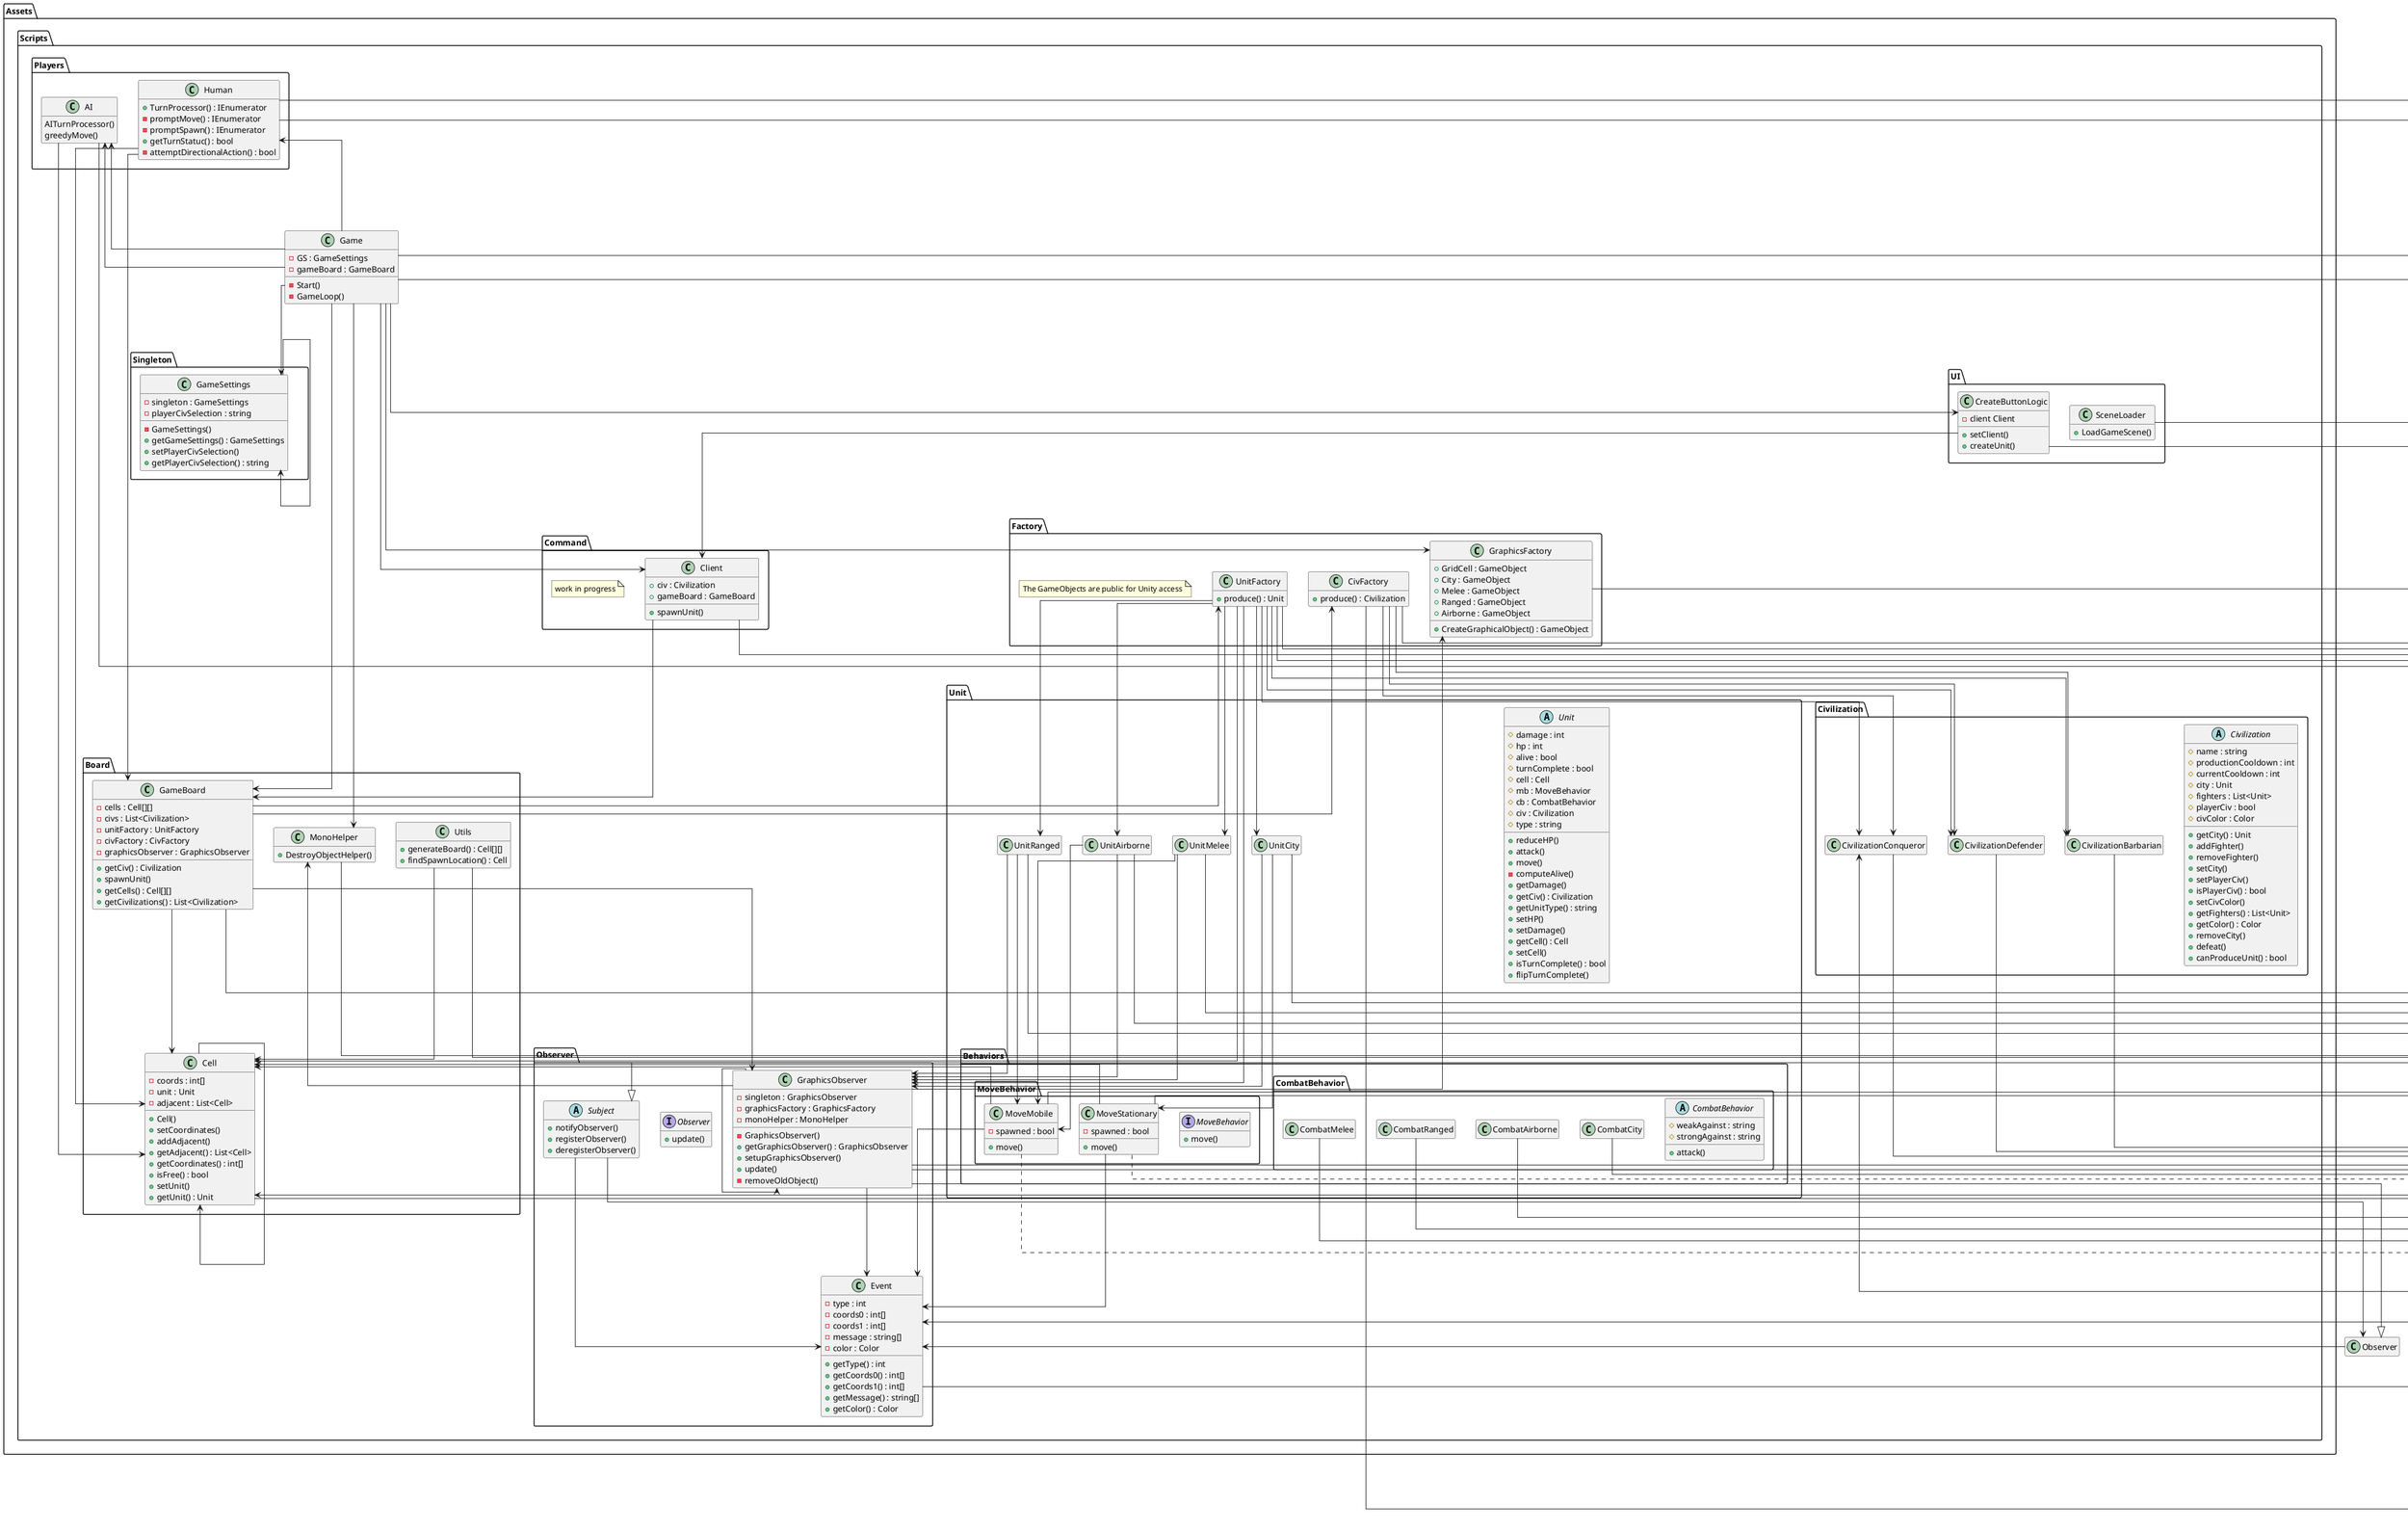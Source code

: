 @startuml

skinparam linetype ortho
hide empty members


package Assets.Scripts.Players {
    class AI {
        AITurnProcessor()
        greedyMove()
    }

    class Human {
        +TurnProcessor() : IEnumerator
        -promptMove() : IEnumerator
        -promptSpawn() : IEnumerator
        +getTurnStatuc() : bool
        -attemptDirectionalAction() : bool
    }
}


package Assets.Scripts.Board {
    class Cell {
        -coords : int[]
        -unit : Unit
        -adjacent : List<Cell>
        +Cell()
        +setCoordinates()
        +addAdjacent()
        +getAdjacent() : List<Cell>
        +getCoordinates() : int[]
        +isFree() : bool
        +setUnit()
        +getUnit() : Unit
    }

    class GameBoard {
        -cells : Cell[][]
        -civs : List<Civilization>
        -unitFactory : UnitFactory
        -civFactory : CivFactory
        -graphicsObserver : GraphicsObserver

        +getCiv() : Civilization
        +spawnUnit()
        +getCells() : Cell[][]
        +getCivilizations() : List<Civilization>
    }

    class MonoHelper {
        +DestroyObjectHelper()
    }

    class Utils {
        +generateBoard() : Cell[][]
        +findSpawnLocation() : Cell
    }
}

package Assets.Scripts.Civilization {
    abstract class Civilization {
        #name : string
        #productionCooldown : int
        #currentCooldown : int
        #city : Unit
        #fighters : List<Unit>
        #playerCiv : bool
        #civColor : Color

        +getCity() : Unit
        +addFighter()
        +removeFighter()
        +setCity()
        +setPlayerCiv()
        +isPlayerCiv() : bool
        +setCivColor()
        +getFighters() : List<Unit>
        +getColor() : Color
        +removeCity()
        +defeat()
        +canProduceUnit() : bool
    }

    class CivilizationBarbarian {}
    class CivilizationConqueror {}
    class CivilizationDefender {}
}

package Assets.Scripts.Command {
    class Client {
        +civ : Civilization
        +gameBoard : GameBoard

        +spawnUnit()
    }

    note "work in progress" as noteCommand
}

package Assets.Scripts.Factory{
    class CivFactory {
        +produce() : Civilization
    }
    class GraphicsFactory {
        +GridCell : GameObject
        +City : GameObject
        +Melee : GameObject
        +Ranged : GameObject
        +Airborne : GameObject

        +CreateGraphicalObject() : GameObject
    }
    class UnitFactory {
        +produce() : Unit
    }

    note "The GameObjects are public for Unity access" as noteFactory

}

package Assets.Scripts.Observer {
    class Event {
        -type : int
        -coords0 : int[]
        -coords1 : int[]
        -message : string[]
        -color : Color

        +getType() : int
        +getCoords0() : int[]
        +getCoords1() : int[]
        +getMessage() : string[]
        +getColor() : Color
    }

    class GraphicsObserver {
        -singleton : GraphicsObserver
        -graphicsFactory : GraphicsFactory
        -monoHelper : MonoHelper

        -GraphicsObserver()
        +getGraphicsObserver() : GraphicsObserver
        +setupGraphicsObserver()
        +update()
        -removeOldObject()
    }

    interface Observer {
        +update()
    }

    abstract class Subject {
        +notifyObserver()
        +registerObserver()
        +deregisterObserver()
    }
}

package Assets.Scripts.Singleton {
    class GameSettings {
        -singleton : GameSettings
        -playerCivSelection : string

        -GameSettings()
        +getGameSettings() : GameSettings
        +setPlayerCivSelection()
        +getPlayerCivSelection() : string
    }
}

package Assets.Scripts.UI {
    class CreateButtonLogic {
        -client Client

        +setClient()
        +createUnit()
    }

    class SceneLoader {
        +LoadGameScene()
    }
}

package Assets.Scripts.Unit.Behaviors.CombatBehavior {
    abstract class CombatBehavior {
        #weakAgainst : string
        #strongAgainst : string

        +attack()
    }

    class CombatAirborne {}
    class CombatCity {}
    class CombatMelee {}
    class CombatRanged {}
}

package Assets.Scripts.Unit.Behaviors.MoveBehavior {
    interface MoveBehavior {
        +move()
    }
    class MoveMobile {
        -spawned : bool

        +move()
    }
    class MoveStationary {
        -spawned : bool

        +move()
    }
}

package Assets.Scripts.Unit {
    abstract class Unit {
        #damage : int
        #hp : int
        #alive : bool
        #turnComplete : bool
        #cell : Cell
        #mb : MoveBehavior
        #cb : CombatBehavior
        #civ : Civilization
        #type : string

        +reduceHP()
        +attack()
        +move()
        -computeAlive()
        +getDamage()
        +getCiv() : Civilization
        +getUnitType() : string
        +setHP()
        +setDamage()
        +getCell() : Cell
        +setCell()
        +isTurnComplete() : bool
        +flipTurnComplete()
    }
    class UnitAirborne {}
    class UnitCity {}
    class UnitMelee {}
    class UnitRanged {}
}

package Assets.Scripts {
    class Game {
        -GS : GameSettings
        -gameBoard : GameBoard
        -Start()
        -GameLoop()
    }
}

package Unity {
    class MonoBehaviour{}
    class Color{}
    class GameObject{}
}


AI ---> Cell
AI ---> Unit
AI <--- Game
Human <--- Game

Cell ---> Unit
Cell ---> Cell

GameBoard ---> Cell
GameBoard ---> Civilization
GameBoard ---> UnitFactory
GameBoard ---> CivFactory
GameBoard ---> GraphicsObserver

MonoHelper ---|> MonoBehaviour

Utils ---> Cell
Utils ---> Civilization

Civilization ---> Unit
Civilization ---> Color

CivilizationBarbarian ---|> Civilization
CivilizationConqueror ---|> Civilization
CivilizationDefender ---|> Civilization

Client ---> Civilization
Client ---> GameBoard

CivFactory ---> Civilization
CivFactory ---> CivilizationBarbarian
CivFactory ---> CivilizationConqueror
CivFactory ---> CivilizationDefender
CivFactory ---> Color

GraphicsFactory ---> GameObject

UnitFactory ---> Unit
UnitFactory ---> CivilizationBarbarian
UnitFactory ---> CivilizationConqueror
UnitFactory ---> CivilizationDefender
UnitFactory ---> UnitMelee
UnitFactory ---> UnitRanged
UnitFactory ---> UnitAirborne
UnitFactory ---> UnitCity
UnitFactory ---> Cell
UnitFactory ---> GraphicsObserver
UnitFactory ---> Civilization

Event ---> Color

GraphicsObserver ---|> Observer
GraphicsObserver ---> GraphicsObserver
GraphicsObserver ---> GraphicsFactory
GraphicsObserver ---> MonoHelper
GraphicsObserver ---> Event
GraphicsObserver ---> Color
GraphicsObserver ---> GameObject

Observer ---> Event

Subject ---> Observer
Subject ---> Event

GameSettings ---> GameSettings

CreateButtonLogic ---|> MonoBehaviour
CreateButtonLogic ---> Client

SceneLoader ---|> MonoBehaviour

CombatBehavior ---> Unit
CombatBehavior ---> CivilizationConqueror

CombatAirborne ---|> CombatBehavior
CombatMelee ---|> CombatBehavior
CombatRanged ---|> CombatBehavior
CombatCity ---|> CombatBehavior

MoveMobile ...|> MoveBehavior
MoveMobile ---> Unit
MoveMobile ---> Cell
MoveMobile ---> Event

MoveStationary ...|> MoveBehavior
MoveStationary ---> Unit
MoveStationary ---> Cell
MoveStationary ---> Event

Unit ---|> Subject
Unit ---> Cell
Unit ---> MoveBehavior
Unit ---> CombatBehavior
Unit ---> Civilization
Unit ---> Event
Unit ---> Unit

UnitAirborne ---|> Unit
UnitAirborne ---> MoveMobile
UnitAirborne ---> GraphicsObserver

UnitCity ---|> Unit
UnitCity ---> MoveStationary
UnitCity ---> GraphicsObserver

UnitMelee ---|> Unit
UnitMelee ---> MoveMobile
UnitMelee ---> GraphicsObserver

UnitRanged ---|> Unit
UnitRanged ---> MoveMobile
UnitRanged ---> GraphicsObserver

Game ---|> MonoBehaviour
Game ---> GameSettings
Game ---> GameBoard
Game ---> MonoHelper
Game ---> AI
Game ---> Client
Game ---> Civilization
Game ---> CreateButtonLogic
Game ---> GraphicsFactory

Human ---> Cell
Human ---> Unit
Human ---> GameBoard
Human ---> Civilization

@enduml